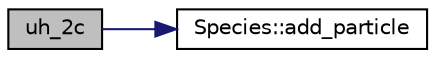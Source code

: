 digraph "uh_2c"
{
 // LATEX_PDF_SIZE
  edge [fontname="Helvetica",fontsize="10",labelfontname="Helvetica",labelfontsize="10"];
  node [fontname="Helvetica",fontsize="10",shape=record];
  rankdir="LR";
  Node1 [label="uh_2c",height=0.2,width=0.4,color="black", fillcolor="grey75", style="filled", fontcolor="black",tooltip=" "];
  Node1 -> Node2 [color="midnightblue",fontsize="10",style="solid",fontname="Helvetica"];
  Node2 [label="Species::add_particle",height=0.2,width=0.4,color="black", fillcolor="white", style="filled",URL="$class_species.html#aaa36a207dd45987de754d6ca2674aade",tooltip="Adds a new particle to the species."];
}
